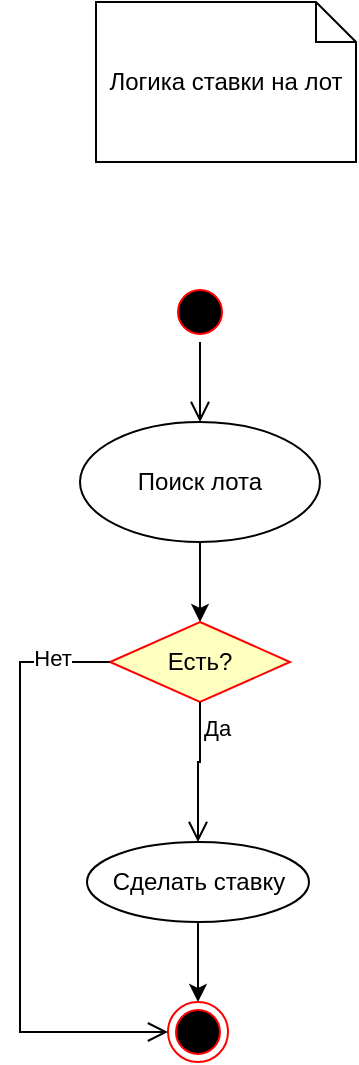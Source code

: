 ﻿<mxfile version="22.1.22" type="embed">
  <diagram id="23iRSUPoRavnBvh4doch" name="Page-1">
    <mxGraphModel dx="699" dy="799" grid="1" gridSize="10" guides="1" tooltips="1" connect="1" arrows="1" fold="1" page="1" pageScale="1" pageWidth="827" pageHeight="1169" math="0" shadow="0">
      <root>
        <mxCell id="0" />
        <mxCell id="1" parent="0" />
        <mxCell id="2" value="Логика ставки на лот" style="shape=note;size=20;whiteSpace=wrap;html=1;" parent="1" vertex="1">
          <mxGeometry x="348" y="50" width="130" height="80" as="geometry" />
        </mxCell>
        <mxCell id="3" value="" style="ellipse;html=1;shape=startState;fillColor=#000000;strokeColor=#ff0000;" vertex="1" parent="1">
          <mxGeometry x="385" y="190" width="30" height="30" as="geometry" />
        </mxCell>
        <mxCell id="4" value="" style="edgeStyle=orthogonalEdgeStyle;html=1;verticalAlign=bottom;endArrow=open;endSize=8;strokeColor=#000000;rounded=0;entryX=0.5;entryY=0;entryDx=0;entryDy=0;" edge="1" source="3" parent="1" target="7">
          <mxGeometry relative="1" as="geometry">
            <mxPoint x="399" y="270" as="targetPoint" />
          </mxGeometry>
        </mxCell>
        <mxCell id="5" value="" style="ellipse;html=1;shape=endState;fillColor=#000000;strokeColor=#ff0000;" vertex="1" parent="1">
          <mxGeometry x="384" y="550" width="30" height="30" as="geometry" />
        </mxCell>
        <mxCell id="15" style="edgeStyle=orthogonalEdgeStyle;rounded=0;orthogonalLoop=1;jettySize=auto;html=1;exitX=0.5;exitY=1;exitDx=0;exitDy=0;entryX=0.5;entryY=0;entryDx=0;entryDy=0;" edge="1" parent="1" source="7" target="8">
          <mxGeometry relative="1" as="geometry" />
        </mxCell>
        <mxCell id="7" value="Поиск лота" style="ellipse;whiteSpace=wrap;html=1;" vertex="1" parent="1">
          <mxGeometry x="340" y="260" width="120" height="60" as="geometry" />
        </mxCell>
        <mxCell id="8" value="Есть?" style="rhombus;whiteSpace=wrap;html=1;fontColor=#000000;fillColor=#ffffc0;strokeColor=#ff0000;" vertex="1" parent="1">
          <mxGeometry x="355" y="360" width="90" height="40" as="geometry" />
        </mxCell>
        <mxCell id="9" value="" style="edgeStyle=orthogonalEdgeStyle;html=1;align=left;verticalAlign=bottom;endArrow=open;endSize=8;strokeColor=#000000;rounded=0;exitX=0;exitY=0.5;exitDx=0;exitDy=0;entryX=0;entryY=0.5;entryDx=0;entryDy=0;" edge="1" source="8" parent="1" target="5">
          <mxGeometry x="-1" relative="1" as="geometry">
            <mxPoint x="274" y="660" as="targetPoint" />
            <mxPoint x="250" y="395" as="sourcePoint" />
            <Array as="points">
              <mxPoint x="310" y="380" />
              <mxPoint x="310" y="565" />
            </Array>
          </mxGeometry>
        </mxCell>
        <mxCell id="11" value="Нет" style="edgeLabel;html=1;align=center;verticalAlign=middle;resizable=0;points=[];" vertex="1" connectable="0" parent="9">
          <mxGeometry x="-0.807" y="-2" relative="1" as="geometry">
            <mxPoint as="offset" />
          </mxGeometry>
        </mxCell>
        <mxCell id="10" value="Да" style="edgeStyle=orthogonalEdgeStyle;html=1;align=left;verticalAlign=top;endArrow=open;endSize=8;strokeColor=#000000;rounded=0;entryX=0.5;entryY=0;entryDx=0;entryDy=0;" edge="1" source="8" parent="1" target="16">
          <mxGeometry x="-1" relative="1" as="geometry">
            <mxPoint x="400" y="460" as="targetPoint" />
            <Array as="points">
              <mxPoint x="400" y="430" />
              <mxPoint x="399" y="430" />
            </Array>
            <mxPoint as="offset" />
          </mxGeometry>
        </mxCell>
        <mxCell id="18" style="edgeStyle=orthogonalEdgeStyle;rounded=0;orthogonalLoop=1;jettySize=auto;html=1;exitX=0.5;exitY=1;exitDx=0;exitDy=0;entryX=0.5;entryY=0;entryDx=0;entryDy=0;" edge="1" parent="1" source="16" target="5">
          <mxGeometry relative="1" as="geometry" />
        </mxCell>
        <mxCell id="16" value="Сделать ставку" style="ellipse;whiteSpace=wrap;html=1;" vertex="1" parent="1">
          <mxGeometry x="343.5" y="470" width="111" height="40" as="geometry" />
        </mxCell>
      </root>
    </mxGraphModel>
  </diagram>
</mxfile>
